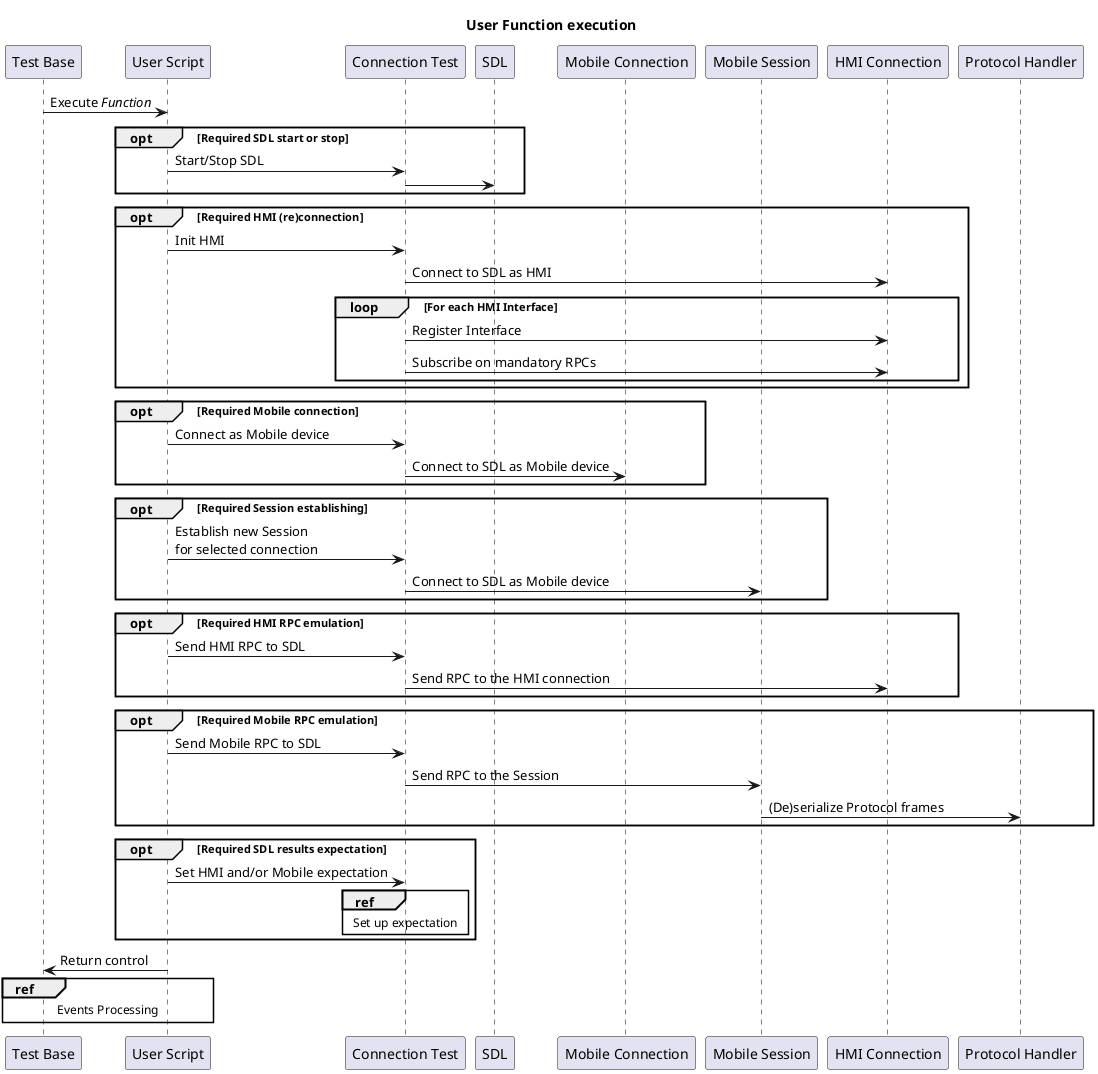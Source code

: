 @startuml
/'
It is a source file for ATF SAD diagram.
For further information, please, follow http://plantuml.com/ 
'/

title User Function execution

participant "Test Base" as test_base
participant "User Script" as user_script
participant "Connection Test" as con_test
participant "SDL" as sdl
participant "Mobile Connection" as mob_con
participant "Mobile Session" as mob_sess
participant "HMI Connection" as hmi_con
participant "Protocol Handler" as ph

test_base -> user_script: Execute //Function//

opt Required SDL start or stop
    user_script -> con_test : Start/Stop SDL
    con_test -> sdl
end
opt Required HMI (re)connection
    user_script -> con_test : Init HMI
    con_test -> hmi_con : Connect to SDL as HMI
    loop For each HMI Interface
        con_test -> hmi_con : Register Interface 
        con_test -> hmi_con : Subscribe on mandatory RPCs
    end
end
opt Required Mobile connection
    user_script -> con_test : Connect as Mobile device
    con_test -> mob_con : Connect to SDL as Mobile device
end
opt Required Session establishing
    user_script -> con_test : Establish new Session\nfor selected connection
    con_test -> mob_sess : Connect to SDL as Mobile device
end

opt Required HMI RPC emulation
    user_script -> con_test : Send HMI RPC to SDL
    con_test -> hmi_con : Send RPC to the HMI connection
end

opt Required Mobile RPC emulation
    user_script -> con_test : Send Mobile RPC to SDL
    con_test -> mob_sess : Send RPC to the Session
    mob_sess -> ph : (De)serialize Protocol frames
end

opt Required SDL results expectation
    user_script -> con_test : Set HMI and/or Mobile expectation
    ref over con_test : Set up expectation
end

user_script -> test_base : Return control

ref over test_base, user_script : Events Processing


skinparam defaultFontSize 16
skinparam sequence {
    ArrowColor Blue
    ArrowFontColor #2027E8
    ArrowFontStyle bold
     
    LifeLineBorderColor black
     
    ParticipantBorderColor black
    ParticipantBackgroundColor white
    ParticipantFontSize 17
    ParticipantFontColor black
     
    ActorBorderColor black
    ActorBackgroundColor white
    ActorFontColor Blue
    ActorFontSize 17
    ActorFontName Blue
    sequenceArrowFontSize  16
    DividerBackgroundColor #FEFECE
}
@enduml
